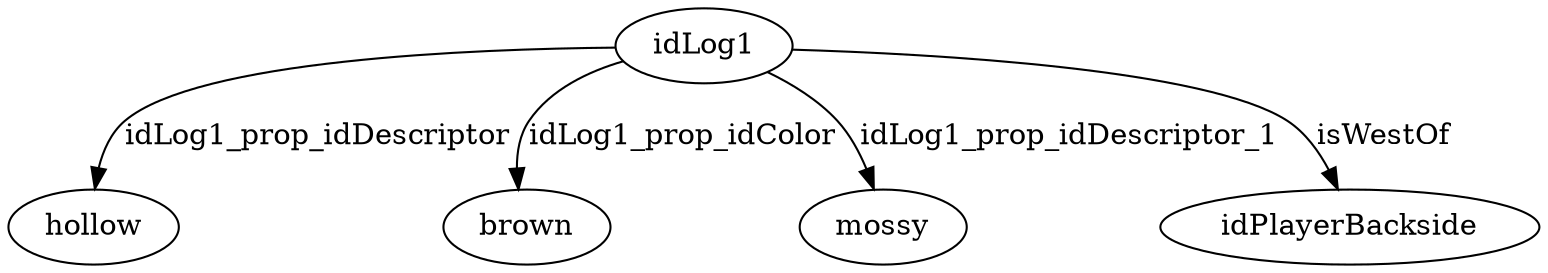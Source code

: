 strict digraph  {
idLog1 [node_type=entity_node, root=root];
hollow;
brown;
mossy;
idPlayerBackside;
idLog1 -> hollow  [edge_type=property, label=idLog1_prop_idDescriptor];
idLog1 -> brown  [edge_type=property, label=idLog1_prop_idColor];
idLog1 -> mossy  [edge_type=property, label=idLog1_prop_idDescriptor_1];
idLog1 -> idPlayerBackside  [edge_type=relationship, label=isWestOf];
}

